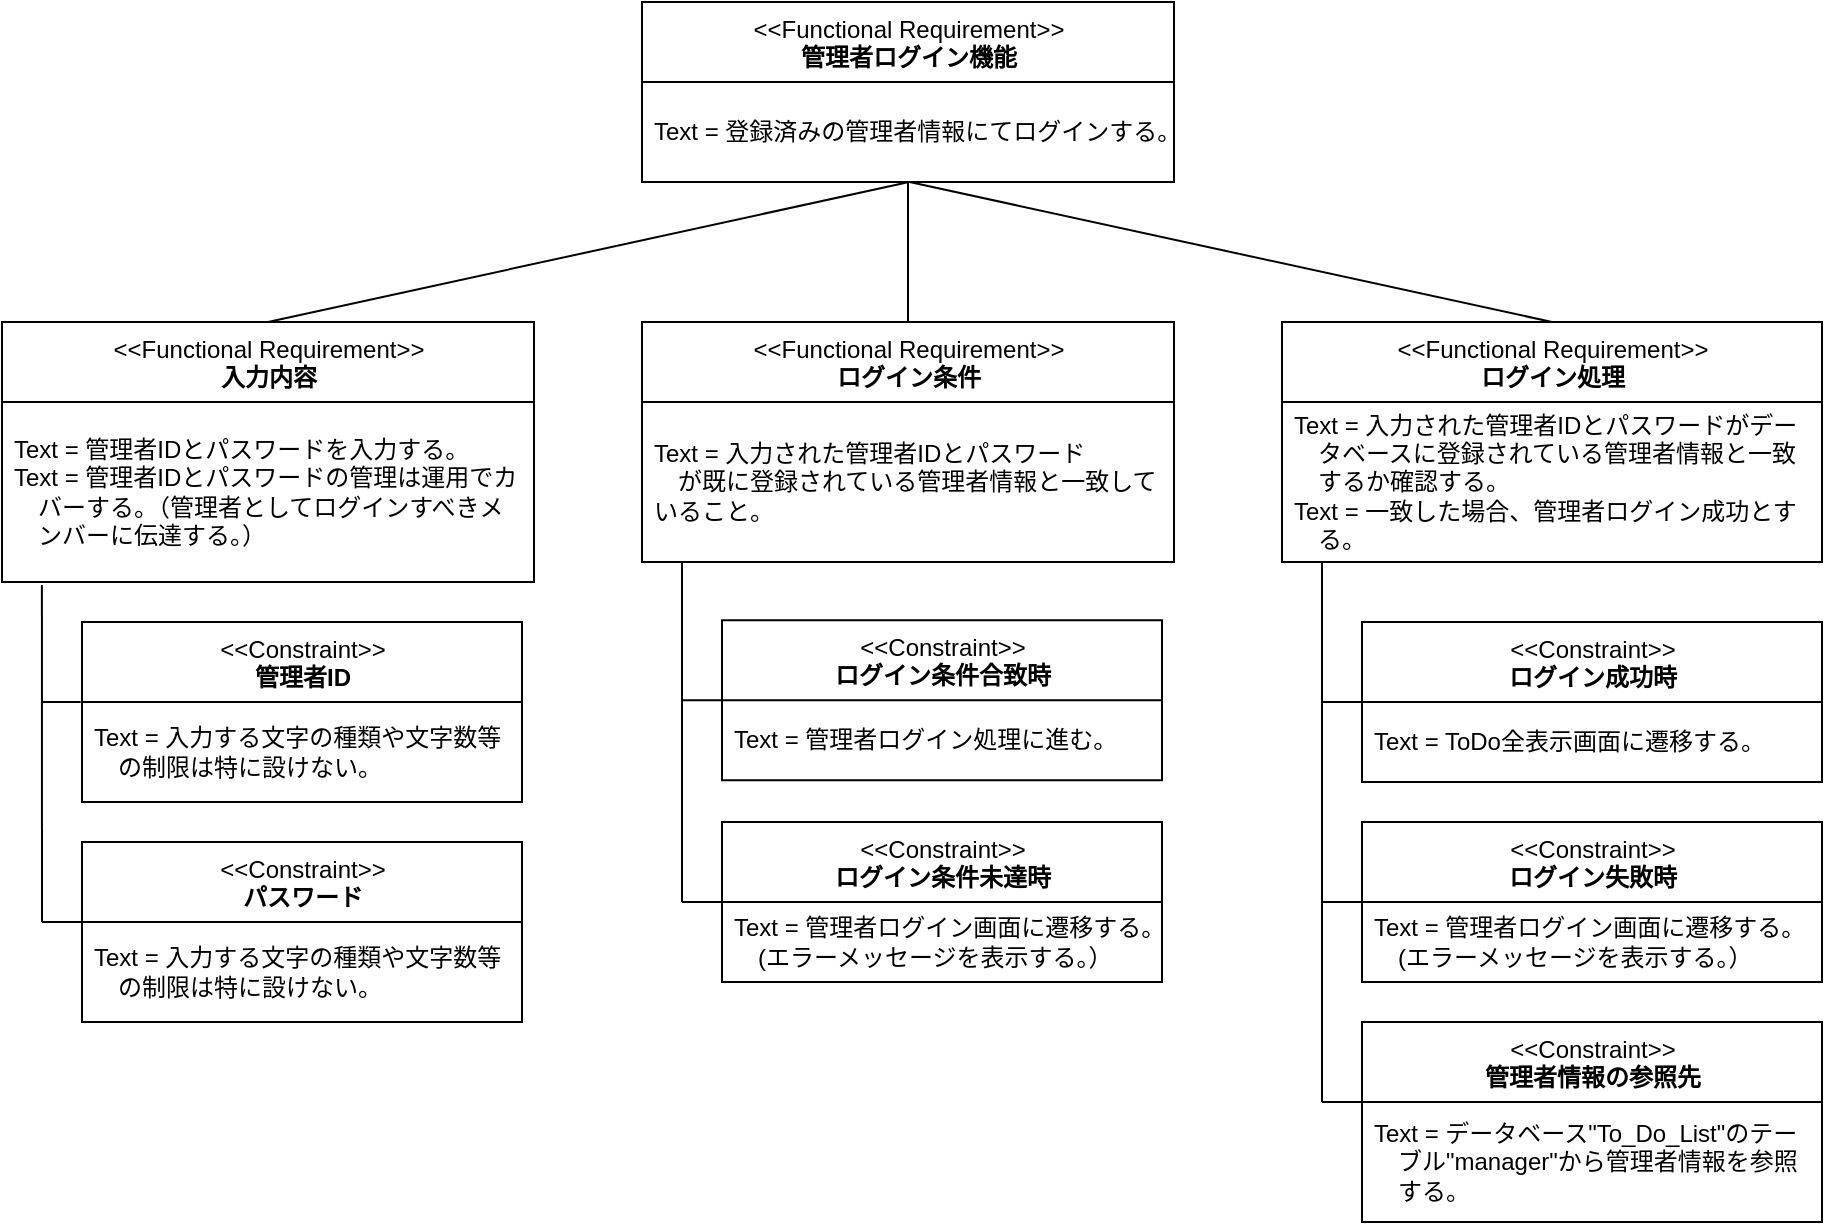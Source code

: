 <mxfile version="13.9.9" type="device"><diagram id="j5O_l4-zq_umB5dB1pB2" name="ページ1"><mxGraphModel dx="852" dy="534" grid="1" gridSize="10" guides="1" tooltips="1" connect="1" arrows="1" fold="1" page="1" pageScale="1" pageWidth="827" pageHeight="1169" math="0" shadow="0"><root><mxCell id="0"/><mxCell id="1" parent="0"/><mxCell id="ZKzVry6j7d_YYw8msFDz-27" value="&amp;lt;&amp;lt;Functional Requirement&amp;gt;&amp;gt;&lt;br&gt;&lt;b&gt;管理者ログイン機能&lt;/b&gt;" style="swimlane;fontStyle=0;align=center;verticalAlign=top;childLayout=stackLayout;horizontal=1;startSize=40;horizontalStack=0;resizeParent=1;resizeParentMax=0;resizeLast=0;collapsible=0;marginBottom=0;html=1;" parent="1" vertex="1"><mxGeometry x="360" width="266" height="90" as="geometry"/></mxCell><mxCell id="ZKzVry6j7d_YYw8msFDz-28" value="Text = 登録済みの管理者情報にてログインする。" style="text;html=1;strokeColor=none;fillColor=none;align=left;verticalAlign=middle;spacingLeft=4;spacingRight=4;overflow=hidden;rotatable=0;points=[[0,0.5],[1,0.5]];portConstraint=eastwest;" parent="ZKzVry6j7d_YYw8msFDz-27" vertex="1"><mxGeometry y="40" width="266" height="50" as="geometry"/></mxCell><mxCell id="ZKzVry6j7d_YYw8msFDz-45" value="&amp;lt;&amp;lt;Functional Requirement&amp;gt;&amp;gt;&lt;br&gt;&lt;b&gt;入力内容&lt;/b&gt;" style="swimlane;fontStyle=0;align=center;verticalAlign=top;childLayout=stackLayout;horizontal=1;startSize=40;horizontalStack=0;resizeParent=1;resizeParentMax=0;resizeLast=0;collapsible=0;marginBottom=0;html=1;" parent="1" vertex="1"><mxGeometry x="40" y="160" width="266" height="130" as="geometry"/></mxCell><mxCell id="ZKzVry6j7d_YYw8msFDz-46" value="Text = 管理者IDとパスワードを入力する。&lt;br&gt;Text = 管理者IDとパスワードの管理は運用でカ&lt;br&gt;　バーする。（管理者としてログインすべきメ&lt;br&gt;　ンバーに伝達する。）" style="text;html=1;strokeColor=none;fillColor=none;align=left;verticalAlign=middle;spacingLeft=4;spacingRight=4;overflow=hidden;rotatable=0;points=[[0,0.5],[1,0.5]];portConstraint=eastwest;" parent="ZKzVry6j7d_YYw8msFDz-45" vertex="1"><mxGeometry y="40" width="266" height="90" as="geometry"/></mxCell><mxCell id="ZKzVry6j7d_YYw8msFDz-50" value="&amp;lt;&amp;lt;Functional Requirement&amp;gt;&amp;gt;&lt;br&gt;&lt;b&gt;ログイン条件&lt;/b&gt;" style="swimlane;fontStyle=0;align=center;verticalAlign=top;childLayout=stackLayout;horizontal=1;startSize=40;horizontalStack=0;resizeParent=1;resizeParentMax=0;resizeLast=0;collapsible=0;marginBottom=0;html=1;" parent="1" vertex="1"><mxGeometry x="360" y="160" width="266" height="120" as="geometry"/></mxCell><mxCell id="ZKzVry6j7d_YYw8msFDz-51" value="Text = 入力された管理者IDとパスワード&lt;br&gt;　が既に登録されている管理者情報と一致して&lt;br&gt;いること。&lt;br&gt;" style="text;html=1;strokeColor=none;fillColor=none;align=left;verticalAlign=middle;spacingLeft=4;spacingRight=4;overflow=hidden;rotatable=0;points=[[0,0.5],[1,0.5]];portConstraint=eastwest;" parent="ZKzVry6j7d_YYw8msFDz-50" vertex="1"><mxGeometry y="40" width="266" height="80" as="geometry"/></mxCell><mxCell id="ZKzVry6j7d_YYw8msFDz-55" value="&amp;lt;&amp;lt;Constraint&amp;gt;&amp;gt;&lt;br&gt;&lt;b&gt;管理者ID&lt;/b&gt;" style="swimlane;fontStyle=0;align=center;verticalAlign=top;childLayout=stackLayout;horizontal=1;startSize=40;horizontalStack=0;resizeParent=1;resizeParentMax=0;resizeLast=0;collapsible=0;marginBottom=0;html=1;" parent="1" vertex="1"><mxGeometry x="80" y="310" width="220" height="90" as="geometry"/></mxCell><mxCell id="ZKzVry6j7d_YYw8msFDz-56" value="Text = 入力する文字の種類や文字数等&lt;br&gt;　の制限は特に設けない。" style="text;html=1;strokeColor=none;fillColor=none;align=left;verticalAlign=middle;spacingLeft=4;spacingRight=4;overflow=hidden;rotatable=0;points=[[0,0.5],[1,0.5]];portConstraint=eastwest;" parent="ZKzVry6j7d_YYw8msFDz-55" vertex="1"><mxGeometry y="40" width="220" height="50" as="geometry"/></mxCell><mxCell id="ZKzVry6j7d_YYw8msFDz-57" value="&amp;lt;&amp;lt;Constraint&amp;gt;&amp;gt;&lt;br&gt;&lt;b&gt;パスワード&lt;/b&gt;" style="swimlane;fontStyle=0;align=center;verticalAlign=top;childLayout=stackLayout;horizontal=1;startSize=40;horizontalStack=0;resizeParent=1;resizeParentMax=0;resizeLast=0;collapsible=0;marginBottom=0;html=1;" parent="1" vertex="1"><mxGeometry x="80" y="420" width="220" height="90" as="geometry"/></mxCell><mxCell id="ZKzVry6j7d_YYw8msFDz-58" value="Text = 入力する文字の種類や文字数等&lt;br&gt;　の制限は特に設けない。" style="text;html=1;strokeColor=none;fillColor=none;align=left;verticalAlign=middle;spacingLeft=4;spacingRight=4;overflow=hidden;rotatable=0;points=[[0,0.5],[1,0.5]];portConstraint=eastwest;" parent="ZKzVry6j7d_YYw8msFDz-57" vertex="1"><mxGeometry y="40" width="220" height="50" as="geometry"/></mxCell><mxCell id="ZKzVry6j7d_YYw8msFDz-65" value="" style="endArrow=none;html=1;entryX=0.502;entryY=1;entryDx=0;entryDy=0;entryPerimeter=0;exitX=0.5;exitY=0;exitDx=0;exitDy=0;" parent="1" source="ZKzVry6j7d_YYw8msFDz-45" target="ZKzVry6j7d_YYw8msFDz-28" edge="1"><mxGeometry width="50" height="50" relative="1" as="geometry"><mxPoint x="170" y="160" as="sourcePoint"/><mxPoint x="220" y="110" as="targetPoint"/></mxGeometry></mxCell><mxCell id="ZKzVry6j7d_YYw8msFDz-66" value="" style="endArrow=none;html=1;entryX=0.075;entryY=1.017;entryDx=0;entryDy=0;entryPerimeter=0;" parent="1" target="ZKzVry6j7d_YYw8msFDz-46" edge="1"><mxGeometry width="50" height="50" relative="1" as="geometry"><mxPoint x="60" y="460" as="sourcePoint"/><mxPoint x="30" y="254" as="targetPoint"/></mxGeometry></mxCell><mxCell id="ZKzVry6j7d_YYw8msFDz-71" value="" style="endArrow=none;html=1;entryX=-0.003;entryY=-0.001;entryDx=0;entryDy=0;entryPerimeter=0;" parent="1" target="ZKzVry6j7d_YYw8msFDz-56" edge="1"><mxGeometry width="50" height="50" relative="1" as="geometry"><mxPoint x="60" y="350" as="sourcePoint"/><mxPoint x="150" y="350" as="targetPoint"/></mxGeometry></mxCell><mxCell id="ZKzVry6j7d_YYw8msFDz-72" value="" style="endArrow=none;html=1;entryX=0;entryY=0;entryDx=0;entryDy=0;entryPerimeter=0;" parent="1" target="ZKzVry6j7d_YYw8msFDz-58" edge="1"><mxGeometry width="50" height="50" relative="1" as="geometry"><mxPoint x="60" y="460" as="sourcePoint"/><mxPoint x="61" y="470" as="targetPoint"/></mxGeometry></mxCell><mxCell id="ZKzVry6j7d_YYw8msFDz-74" value="&amp;lt;&amp;lt;Functional Requirement&amp;gt;&amp;gt;&lt;br&gt;&lt;b&gt;ログイン処理&lt;/b&gt;" style="swimlane;fontStyle=0;align=center;verticalAlign=top;childLayout=stackLayout;horizontal=1;startSize=40;horizontalStack=0;resizeParent=1;resizeParentMax=0;resizeLast=0;collapsible=0;marginBottom=0;html=1;" parent="1" vertex="1"><mxGeometry x="680" y="160" width="270" height="120" as="geometry"/></mxCell><mxCell id="ZKzVry6j7d_YYw8msFDz-75" value="Text =&amp;nbsp;入力された管理者IDとパスワードがデー&lt;br&gt;　タベースに登録されている管理者情報と一致&lt;br&gt;　するか確認する。&lt;br&gt;Text = 一致した場合、管理者ログイン成功とす&lt;br&gt;　る。" style="text;html=1;strokeColor=none;fillColor=none;align=left;verticalAlign=middle;spacingLeft=4;spacingRight=4;overflow=hidden;rotatable=0;points=[[0,0.5],[1,0.5]];portConstraint=eastwest;" parent="ZKzVry6j7d_YYw8msFDz-74" vertex="1"><mxGeometry y="40" width="270" height="80" as="geometry"/></mxCell><mxCell id="ZKzVry6j7d_YYw8msFDz-87" value="&amp;lt;&amp;lt;Constraint&amp;gt;&amp;gt;&lt;br&gt;&lt;b&gt;ログイン成功時&lt;/b&gt;" style="swimlane;fontStyle=0;align=center;verticalAlign=top;childLayout=stackLayout;horizontal=1;startSize=40;horizontalStack=0;resizeParent=1;resizeParentMax=0;resizeLast=0;collapsible=0;marginBottom=0;html=1;" parent="1" vertex="1"><mxGeometry x="720" y="310" width="230" height="80" as="geometry"/></mxCell><mxCell id="ZKzVry6j7d_YYw8msFDz-88" value="Text = ToDo全表示画面に遷移する。" style="text;html=1;strokeColor=none;fillColor=none;align=left;verticalAlign=middle;spacingLeft=4;spacingRight=4;overflow=hidden;rotatable=0;points=[[0,0.5],[1,0.5]];portConstraint=eastwest;" parent="ZKzVry6j7d_YYw8msFDz-87" vertex="1"><mxGeometry y="40" width="230" height="40" as="geometry"/></mxCell><mxCell id="ZKzVry6j7d_YYw8msFDz-89" value="&amp;lt;&amp;lt;Constraint&amp;gt;&amp;gt;&lt;br&gt;&lt;b&gt;ログイン失敗時&lt;/b&gt;" style="swimlane;fontStyle=0;align=center;verticalAlign=top;childLayout=stackLayout;horizontal=1;startSize=40;horizontalStack=0;resizeParent=1;resizeParentMax=0;resizeLast=0;collapsible=0;marginBottom=0;html=1;" parent="1" vertex="1"><mxGeometry x="720" y="410" width="230" height="80" as="geometry"/></mxCell><mxCell id="ZKzVry6j7d_YYw8msFDz-90" value="Text = 管理者ログイン画面に遷移する。&lt;br&gt;　(エラーメッセージを表示する。）" style="text;html=1;strokeColor=none;fillColor=none;align=left;verticalAlign=middle;spacingLeft=4;spacingRight=4;overflow=hidden;rotatable=0;points=[[0,0.5],[1,0.5]];portConstraint=eastwest;" parent="ZKzVry6j7d_YYw8msFDz-89" vertex="1"><mxGeometry y="40" width="230" height="40" as="geometry"/></mxCell><mxCell id="ZKzVry6j7d_YYw8msFDz-91" value="" style="endArrow=none;html=1;" parent="1" edge="1"><mxGeometry width="50" height="50" relative="1" as="geometry"><mxPoint x="700" y="550" as="sourcePoint"/><mxPoint x="700" y="280" as="targetPoint"/></mxGeometry></mxCell><mxCell id="ZKzVry6j7d_YYw8msFDz-92" value="" style="endArrow=none;html=1;" parent="1" edge="1"><mxGeometry width="50" height="50" relative="1" as="geometry"><mxPoint x="700" y="450" as="sourcePoint"/><mxPoint x="720" y="450" as="targetPoint"/></mxGeometry></mxCell><mxCell id="ZKzVry6j7d_YYw8msFDz-93" value="" style="endArrow=none;html=1;entryX=0.003;entryY=0;entryDx=0;entryDy=0;entryPerimeter=0;" parent="1" target="ZKzVry6j7d_YYw8msFDz-88" edge="1"><mxGeometry width="50" height="50" relative="1" as="geometry"><mxPoint x="700" y="350" as="sourcePoint"/><mxPoint x="650" y="390" as="targetPoint"/></mxGeometry></mxCell><mxCell id="ZKzVry6j7d_YYw8msFDz-94" value="" style="endArrow=none;html=1;entryX=0.5;entryY=0;entryDx=0;entryDy=0;exitX=0.503;exitY=1;exitDx=0;exitDy=0;exitPerimeter=0;" parent="1" source="ZKzVry6j7d_YYw8msFDz-28" target="ZKzVry6j7d_YYw8msFDz-74" edge="1"><mxGeometry width="50" height="50" relative="1" as="geometry"><mxPoint x="490" y="110" as="sourcePoint"/><mxPoint x="530" y="70" as="targetPoint"/></mxGeometry></mxCell><mxCell id="ZKzVry6j7d_YYw8msFDz-95" value="" style="endArrow=none;html=1;exitX=0.5;exitY=0;exitDx=0;exitDy=0;" parent="1" source="ZKzVry6j7d_YYw8msFDz-50" target="ZKzVry6j7d_YYw8msFDz-28" edge="1"><mxGeometry width="50" height="50" relative="1" as="geometry"><mxPoint x="440" y="150" as="sourcePoint"/><mxPoint x="490" y="100" as="targetPoint"/></mxGeometry></mxCell><mxCell id="ZKzVry6j7d_YYw8msFDz-105" value="&amp;lt;&amp;lt;Constraint&amp;gt;&amp;gt;&lt;br&gt;&lt;b&gt;ログイン条件合致時&lt;/b&gt;" style="swimlane;fontStyle=0;align=center;verticalAlign=top;childLayout=stackLayout;horizontal=1;startSize=40;horizontalStack=0;resizeParent=1;resizeParentMax=0;resizeLast=0;collapsible=0;marginBottom=0;html=1;" parent="1" vertex="1"><mxGeometry x="400" y="309.16" width="220" height="80" as="geometry"/></mxCell><mxCell id="ZKzVry6j7d_YYw8msFDz-106" value="Text = 管理者ログイン処理に進む。" style="text;html=1;strokeColor=none;fillColor=none;align=left;verticalAlign=middle;spacingLeft=4;spacingRight=4;overflow=hidden;rotatable=0;points=[[0,0.5],[1,0.5]];portConstraint=eastwest;" parent="ZKzVry6j7d_YYw8msFDz-105" vertex="1"><mxGeometry y="40" width="220" height="40" as="geometry"/></mxCell><mxCell id="ZKzVry6j7d_YYw8msFDz-107" value="&amp;lt;&amp;lt;Constraint&amp;gt;&amp;gt;&lt;br&gt;&lt;b&gt;ログイン条件未達時&lt;/b&gt;" style="swimlane;fontStyle=0;align=center;verticalAlign=top;childLayout=stackLayout;horizontal=1;startSize=40;horizontalStack=0;resizeParent=1;resizeParentMax=0;resizeLast=0;collapsible=0;marginBottom=0;html=1;" parent="1" vertex="1"><mxGeometry x="400" y="410" width="220" height="80" as="geometry"/></mxCell><mxCell id="ZKzVry6j7d_YYw8msFDz-108" value="Text = 管理者ログイン画面に遷移する。&lt;br&gt;　(エラーメッセージを表示する。）" style="text;html=1;strokeColor=none;fillColor=none;align=left;verticalAlign=middle;spacingLeft=4;spacingRight=4;overflow=hidden;rotatable=0;points=[[0,0.5],[1,0.5]];portConstraint=eastwest;" parent="ZKzVry6j7d_YYw8msFDz-107" vertex="1"><mxGeometry y="40" width="220" height="40" as="geometry"/></mxCell><mxCell id="ZKzVry6j7d_YYw8msFDz-109" value="" style="endArrow=none;html=1;" parent="1" edge="1"><mxGeometry width="50" height="50" relative="1" as="geometry"><mxPoint x="380" y="450" as="sourcePoint"/><mxPoint x="380" y="280" as="targetPoint"/></mxGeometry></mxCell><mxCell id="ZKzVry6j7d_YYw8msFDz-110" value="" style="endArrow=none;html=1;" parent="1" edge="1"><mxGeometry width="50" height="50" relative="1" as="geometry"><mxPoint x="380" y="450" as="sourcePoint"/><mxPoint x="400" y="450" as="targetPoint"/></mxGeometry></mxCell><mxCell id="ZKzVry6j7d_YYw8msFDz-111" value="" style="endArrow=none;html=1;entryX=0.003;entryY=0;entryDx=0;entryDy=0;entryPerimeter=0;" parent="1" target="ZKzVry6j7d_YYw8msFDz-106" edge="1"><mxGeometry width="50" height="50" relative="1" as="geometry"><mxPoint x="380" y="349.16" as="sourcePoint"/><mxPoint x="330" y="389.16" as="targetPoint"/></mxGeometry></mxCell><mxCell id="ZKzVry6j7d_YYw8msFDz-112" value="&amp;lt;&amp;lt;Constraint&amp;gt;&amp;gt;&lt;br&gt;&lt;b&gt;管理者情報の参照先&lt;/b&gt;" style="swimlane;fontStyle=0;align=center;verticalAlign=top;childLayout=stackLayout;horizontal=1;startSize=40;horizontalStack=0;resizeParent=1;resizeParentMax=0;resizeLast=0;collapsible=0;marginBottom=0;html=1;" parent="1" vertex="1"><mxGeometry x="720" y="510" width="230" height="100" as="geometry"/></mxCell><mxCell id="ZKzVry6j7d_YYw8msFDz-113" value="Text = データベース&quot;To_Do_List&quot;のテー&lt;br&gt;　ブル&quot;manager&quot;から管理者情報を参照&lt;br&gt;　する。" style="text;html=1;strokeColor=none;fillColor=none;align=left;verticalAlign=middle;spacingLeft=4;spacingRight=4;overflow=hidden;rotatable=0;points=[[0,0.5],[1,0.5]];portConstraint=eastwest;" parent="ZKzVry6j7d_YYw8msFDz-112" vertex="1"><mxGeometry y="40" width="230" height="60" as="geometry"/></mxCell><mxCell id="ZKzVry6j7d_YYw8msFDz-114" value="" style="endArrow=none;html=1;" parent="1" edge="1"><mxGeometry width="50" height="50" relative="1" as="geometry"><mxPoint x="700" y="550" as="sourcePoint"/><mxPoint x="720" y="550" as="targetPoint"/></mxGeometry></mxCell></root></mxGraphModel></diagram></mxfile>